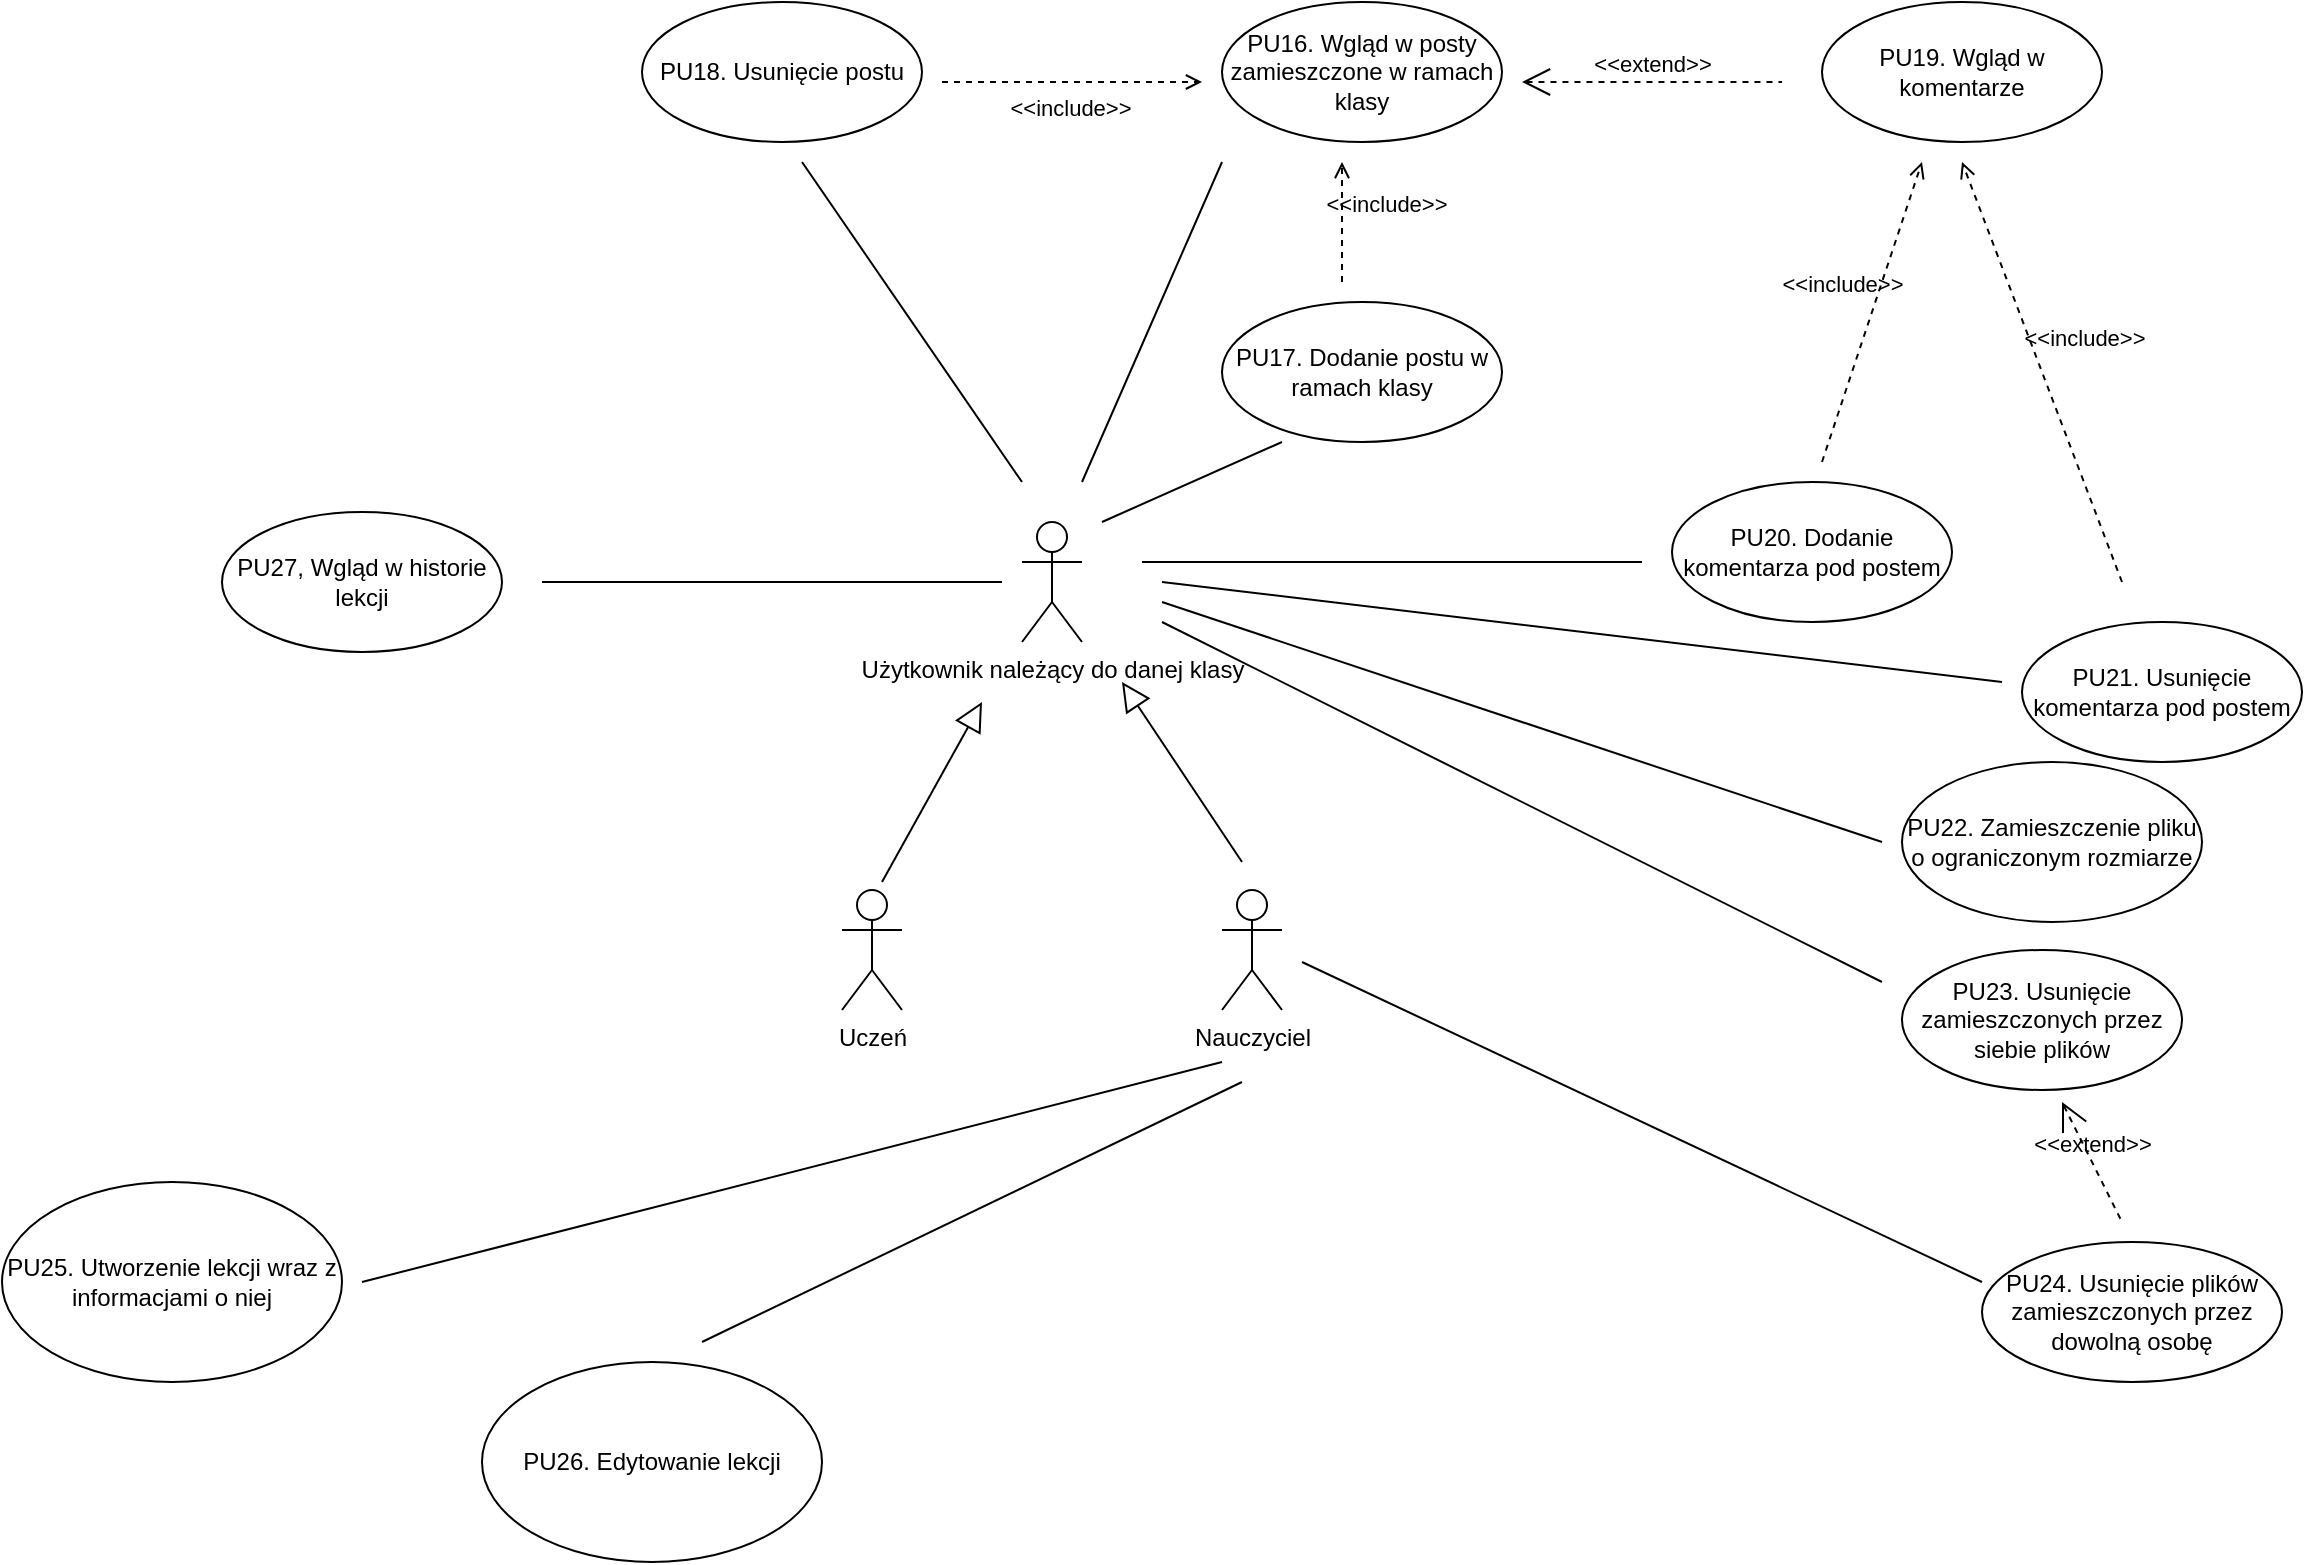 <mxfile version="24.8.6">
  <diagram name="Strona-1" id="Scgg916_XBtNbLoqnLQ0">
    <mxGraphModel dx="2843" dy="1573" grid="1" gridSize="10" guides="1" tooltips="1" connect="1" arrows="1" fold="1" page="1" pageScale="1" pageWidth="1169" pageHeight="827" math="0" shadow="0">
      <root>
        <mxCell id="0" />
        <mxCell id="1" parent="0" />
        <mxCell id="Vpx7Sv_BWOCrT1ZjL_7J-3" value="Nauczyciel" style="shape=umlActor;html=1;verticalLabelPosition=bottom;verticalAlign=top;align=center;" parent="1" vertex="1">
          <mxGeometry x="300" y="384" width="30" height="60" as="geometry" />
        </mxCell>
        <mxCell id="Vpx7Sv_BWOCrT1ZjL_7J-4" value="Użytkownik należący do danej klasy" style="shape=umlActor;html=1;verticalLabelPosition=bottom;verticalAlign=top;align=center;" parent="1" vertex="1">
          <mxGeometry x="200" y="200" width="30" height="60" as="geometry" />
        </mxCell>
        <mxCell id="Vpx7Sv_BWOCrT1ZjL_7J-7" value="" style="edgeStyle=none;html=1;endArrow=block;endFill=0;endSize=12;verticalAlign=bottom;rounded=0;" parent="1" edge="1">
          <mxGeometry width="160" relative="1" as="geometry">
            <mxPoint x="310" y="370" as="sourcePoint" />
            <mxPoint x="250" y="280" as="targetPoint" />
          </mxGeometry>
        </mxCell>
        <mxCell id="Vpx7Sv_BWOCrT1ZjL_7J-8" value="" style="edgeStyle=none;html=1;endArrow=none;verticalAlign=bottom;rounded=0;" parent="1" edge="1">
          <mxGeometry width="160" relative="1" as="geometry">
            <mxPoint x="240" y="200" as="sourcePoint" />
            <mxPoint x="330" y="160" as="targetPoint" />
          </mxGeometry>
        </mxCell>
        <mxCell id="Vpx7Sv_BWOCrT1ZjL_7J-13" value="PU16. Wgląd w posty zamieszczone w ramach klasy" style="ellipse;whiteSpace=wrap;html=1;" parent="1" vertex="1">
          <mxGeometry x="300" y="-60" width="140" height="70" as="geometry" />
        </mxCell>
        <mxCell id="Vpx7Sv_BWOCrT1ZjL_7J-20" value="PU17. Dodanie postu w ramach klasy" style="ellipse;whiteSpace=wrap;html=1;" parent="1" vertex="1">
          <mxGeometry x="300" y="90" width="140" height="70" as="geometry" />
        </mxCell>
        <mxCell id="7erooQuaVug4p2jluh0y-1" value="Uczeń" style="shape=umlActor;html=1;verticalLabelPosition=bottom;verticalAlign=top;align=center;" parent="1" vertex="1">
          <mxGeometry x="110" y="384" width="30" height="60" as="geometry" />
        </mxCell>
        <mxCell id="7erooQuaVug4p2jluh0y-2" value="" style="edgeStyle=none;html=1;endArrow=block;endFill=0;endSize=12;verticalAlign=bottom;rounded=0;" parent="1" edge="1">
          <mxGeometry width="160" relative="1" as="geometry">
            <mxPoint x="130" y="380" as="sourcePoint" />
            <mxPoint x="180" y="290" as="targetPoint" />
          </mxGeometry>
        </mxCell>
        <mxCell id="7erooQuaVug4p2jluh0y-3" value="&amp;lt;&amp;lt;include&amp;gt;&amp;gt;" style="edgeStyle=none;html=1;endArrow=open;verticalAlign=bottom;dashed=1;labelBackgroundColor=none;rounded=0;" parent="1" edge="1">
          <mxGeometry y="-22" width="160" relative="1" as="geometry">
            <mxPoint x="360" y="80" as="sourcePoint" />
            <mxPoint x="360" y="20" as="targetPoint" />
            <mxPoint as="offset" />
          </mxGeometry>
        </mxCell>
        <mxCell id="kKxhhPhvIYWjCeATcwsm-1" value="PU18. Usunięcie postu" style="ellipse;whiteSpace=wrap;html=1;" vertex="1" parent="1">
          <mxGeometry x="10" y="-60" width="140" height="70" as="geometry" />
        </mxCell>
        <mxCell id="kKxhhPhvIYWjCeATcwsm-2" value="" style="edgeStyle=none;html=1;endArrow=none;verticalAlign=bottom;rounded=0;" edge="1" parent="1">
          <mxGeometry width="160" relative="1" as="geometry">
            <mxPoint x="200" y="180" as="sourcePoint" />
            <mxPoint x="90" y="20" as="targetPoint" />
          </mxGeometry>
        </mxCell>
        <mxCell id="kKxhhPhvIYWjCeATcwsm-3" value="&amp;lt;&amp;lt;extend&amp;gt;&amp;gt;" style="edgeStyle=none;html=1;startArrow=open;endArrow=none;startSize=12;verticalAlign=bottom;dashed=1;labelBackgroundColor=none;rounded=0;" edge="1" parent="1">
          <mxGeometry width="160" relative="1" as="geometry">
            <mxPoint x="450" y="-20" as="sourcePoint" />
            <mxPoint x="580" y="-20" as="targetPoint" />
          </mxGeometry>
        </mxCell>
        <mxCell id="kKxhhPhvIYWjCeATcwsm-4" value="PU19. Wgląd w komentarze" style="ellipse;whiteSpace=wrap;html=1;" vertex="1" parent="1">
          <mxGeometry x="600" y="-60" width="140" height="70" as="geometry" />
        </mxCell>
        <mxCell id="kKxhhPhvIYWjCeATcwsm-6" value="&amp;lt;&amp;lt;include&amp;gt;&amp;gt;" style="edgeStyle=none;html=1;endArrow=open;verticalAlign=bottom;dashed=1;labelBackgroundColor=none;rounded=0;" edge="1" parent="1">
          <mxGeometry x="-0.015" y="-22" width="160" relative="1" as="geometry">
            <mxPoint x="160" y="-20" as="sourcePoint" />
            <mxPoint x="290" y="-20" as="targetPoint" />
            <mxPoint as="offset" />
          </mxGeometry>
        </mxCell>
        <mxCell id="kKxhhPhvIYWjCeATcwsm-7" value="" style="edgeStyle=none;html=1;endArrow=none;verticalAlign=bottom;rounded=0;" edge="1" parent="1">
          <mxGeometry width="160" relative="1" as="geometry">
            <mxPoint x="260" y="220" as="sourcePoint" />
            <mxPoint x="510" y="220" as="targetPoint" />
          </mxGeometry>
        </mxCell>
        <mxCell id="kKxhhPhvIYWjCeATcwsm-8" value="" style="edgeStyle=none;html=1;endArrow=none;verticalAlign=bottom;rounded=0;" edge="1" parent="1">
          <mxGeometry width="160" relative="1" as="geometry">
            <mxPoint x="230" y="180" as="sourcePoint" />
            <mxPoint x="300" y="20" as="targetPoint" />
          </mxGeometry>
        </mxCell>
        <mxCell id="kKxhhPhvIYWjCeATcwsm-9" value="" style="edgeStyle=none;html=1;endArrow=none;verticalAlign=bottom;rounded=0;" edge="1" parent="1">
          <mxGeometry width="160" relative="1" as="geometry">
            <mxPoint x="270" y="230" as="sourcePoint" />
            <mxPoint x="690" y="280" as="targetPoint" />
          </mxGeometry>
        </mxCell>
        <mxCell id="kKxhhPhvIYWjCeATcwsm-10" value="PU20. Dodanie komentarza pod postem" style="ellipse;whiteSpace=wrap;html=1;" vertex="1" parent="1">
          <mxGeometry x="525" y="180" width="140" height="70" as="geometry" />
        </mxCell>
        <mxCell id="kKxhhPhvIYWjCeATcwsm-11" value="PU21. Usunięcie komentarza pod postem" style="ellipse;whiteSpace=wrap;html=1;" vertex="1" parent="1">
          <mxGeometry x="700" y="250" width="140" height="70" as="geometry" />
        </mxCell>
        <mxCell id="kKxhhPhvIYWjCeATcwsm-13" value="&amp;lt;&amp;lt;include&amp;gt;&amp;gt;" style="edgeStyle=none;html=1;endArrow=open;verticalAlign=bottom;dashed=1;labelBackgroundColor=none;rounded=0;" edge="1" parent="1">
          <mxGeometry y="-22" width="160" relative="1" as="geometry">
            <mxPoint x="750" y="230" as="sourcePoint" />
            <mxPoint x="670" y="20" as="targetPoint" />
            <mxPoint as="offset" />
          </mxGeometry>
        </mxCell>
        <mxCell id="kKxhhPhvIYWjCeATcwsm-14" value="&amp;lt;&amp;lt;include&amp;gt;&amp;gt;" style="edgeStyle=none;html=1;endArrow=open;verticalAlign=bottom;dashed=1;labelBackgroundColor=none;rounded=0;" edge="1" parent="1">
          <mxGeometry y="16" width="160" relative="1" as="geometry">
            <mxPoint x="600" y="170" as="sourcePoint" />
            <mxPoint x="650" y="20" as="targetPoint" />
            <mxPoint as="offset" />
          </mxGeometry>
        </mxCell>
        <mxCell id="kKxhhPhvIYWjCeATcwsm-15" value="PU22. Zamieszczenie pliku o ograniczonym rozmiarze" style="ellipse;whiteSpace=wrap;html=1;" vertex="1" parent="1">
          <mxGeometry x="640" y="320" width="150" height="80" as="geometry" />
        </mxCell>
        <mxCell id="kKxhhPhvIYWjCeATcwsm-16" value="" style="edgeStyle=none;html=1;endArrow=none;verticalAlign=bottom;rounded=0;" edge="1" parent="1">
          <mxGeometry width="160" relative="1" as="geometry">
            <mxPoint x="270" y="240" as="sourcePoint" />
            <mxPoint x="630" y="360" as="targetPoint" />
          </mxGeometry>
        </mxCell>
        <mxCell id="kKxhhPhvIYWjCeATcwsm-17" value="" style="edgeStyle=none;html=1;endArrow=none;verticalAlign=bottom;rounded=0;" edge="1" parent="1">
          <mxGeometry width="160" relative="1" as="geometry">
            <mxPoint x="270" y="250" as="sourcePoint" />
            <mxPoint x="630" y="430" as="targetPoint" />
          </mxGeometry>
        </mxCell>
        <mxCell id="kKxhhPhvIYWjCeATcwsm-18" value="PU23. Usunięcie zamieszczonych przez siebie plików" style="ellipse;whiteSpace=wrap;html=1;" vertex="1" parent="1">
          <mxGeometry x="640" y="414" width="140" height="70" as="geometry" />
        </mxCell>
        <mxCell id="kKxhhPhvIYWjCeATcwsm-19" value="" style="edgeStyle=none;html=1;endArrow=none;verticalAlign=bottom;rounded=0;" edge="1" parent="1">
          <mxGeometry width="160" relative="1" as="geometry">
            <mxPoint x="340" y="420" as="sourcePoint" />
            <mxPoint x="680" y="580" as="targetPoint" />
          </mxGeometry>
        </mxCell>
        <mxCell id="kKxhhPhvIYWjCeATcwsm-20" value="PU24&lt;span style=&quot;background-color: initial;&quot;&gt;. Usunięcie plików zamieszczonych przez dowolną osobę&lt;/span&gt;" style="ellipse;whiteSpace=wrap;html=1;" vertex="1" parent="1">
          <mxGeometry x="680" y="560" width="150" height="70" as="geometry" />
        </mxCell>
        <mxCell id="kKxhhPhvIYWjCeATcwsm-21" value="&amp;lt;&amp;lt;extend&amp;gt;&amp;gt;" style="edgeStyle=none;html=1;startArrow=open;endArrow=none;startSize=12;verticalAlign=bottom;dashed=1;labelBackgroundColor=none;rounded=0;" edge="1" parent="1">
          <mxGeometry width="160" relative="1" as="geometry">
            <mxPoint x="720" y="490" as="sourcePoint" />
            <mxPoint x="750" y="550" as="targetPoint" />
          </mxGeometry>
        </mxCell>
        <mxCell id="kKxhhPhvIYWjCeATcwsm-22" value="" style="edgeStyle=none;html=1;endArrow=none;verticalAlign=bottom;rounded=0;" edge="1" parent="1">
          <mxGeometry width="160" relative="1" as="geometry">
            <mxPoint x="300" y="470" as="sourcePoint" />
            <mxPoint x="-130" y="580" as="targetPoint" />
          </mxGeometry>
        </mxCell>
        <mxCell id="kKxhhPhvIYWjCeATcwsm-23" value="PU25&lt;span style=&quot;background-color: initial;&quot;&gt;. Utworzenie lekcji wraz z informacjami o niej&lt;/span&gt;" style="ellipse;whiteSpace=wrap;html=1;" vertex="1" parent="1">
          <mxGeometry x="-310" y="530" width="170" height="100" as="geometry" />
        </mxCell>
        <mxCell id="kKxhhPhvIYWjCeATcwsm-24" value="PU26. Edytowanie lekcji" style="ellipse;whiteSpace=wrap;html=1;" vertex="1" parent="1">
          <mxGeometry x="-70" y="620" width="170" height="100" as="geometry" />
        </mxCell>
        <mxCell id="kKxhhPhvIYWjCeATcwsm-25" value="" style="edgeStyle=none;html=1;endArrow=none;verticalAlign=bottom;rounded=0;" edge="1" parent="1">
          <mxGeometry width="160" relative="1" as="geometry">
            <mxPoint x="310" y="480" as="sourcePoint" />
            <mxPoint x="40" y="610" as="targetPoint" />
          </mxGeometry>
        </mxCell>
        <mxCell id="kKxhhPhvIYWjCeATcwsm-26" value="" style="edgeStyle=none;html=1;endArrow=none;verticalAlign=bottom;rounded=0;" edge="1" parent="1">
          <mxGeometry width="160" relative="1" as="geometry">
            <mxPoint x="190" y="230" as="sourcePoint" />
            <mxPoint x="-40" y="230" as="targetPoint" />
          </mxGeometry>
        </mxCell>
        <mxCell id="kKxhhPhvIYWjCeATcwsm-27" value="PU27, Wgląd w historie lekcji" style="ellipse;whiteSpace=wrap;html=1;" vertex="1" parent="1">
          <mxGeometry x="-200" y="195" width="140" height="70" as="geometry" />
        </mxCell>
      </root>
    </mxGraphModel>
  </diagram>
</mxfile>
